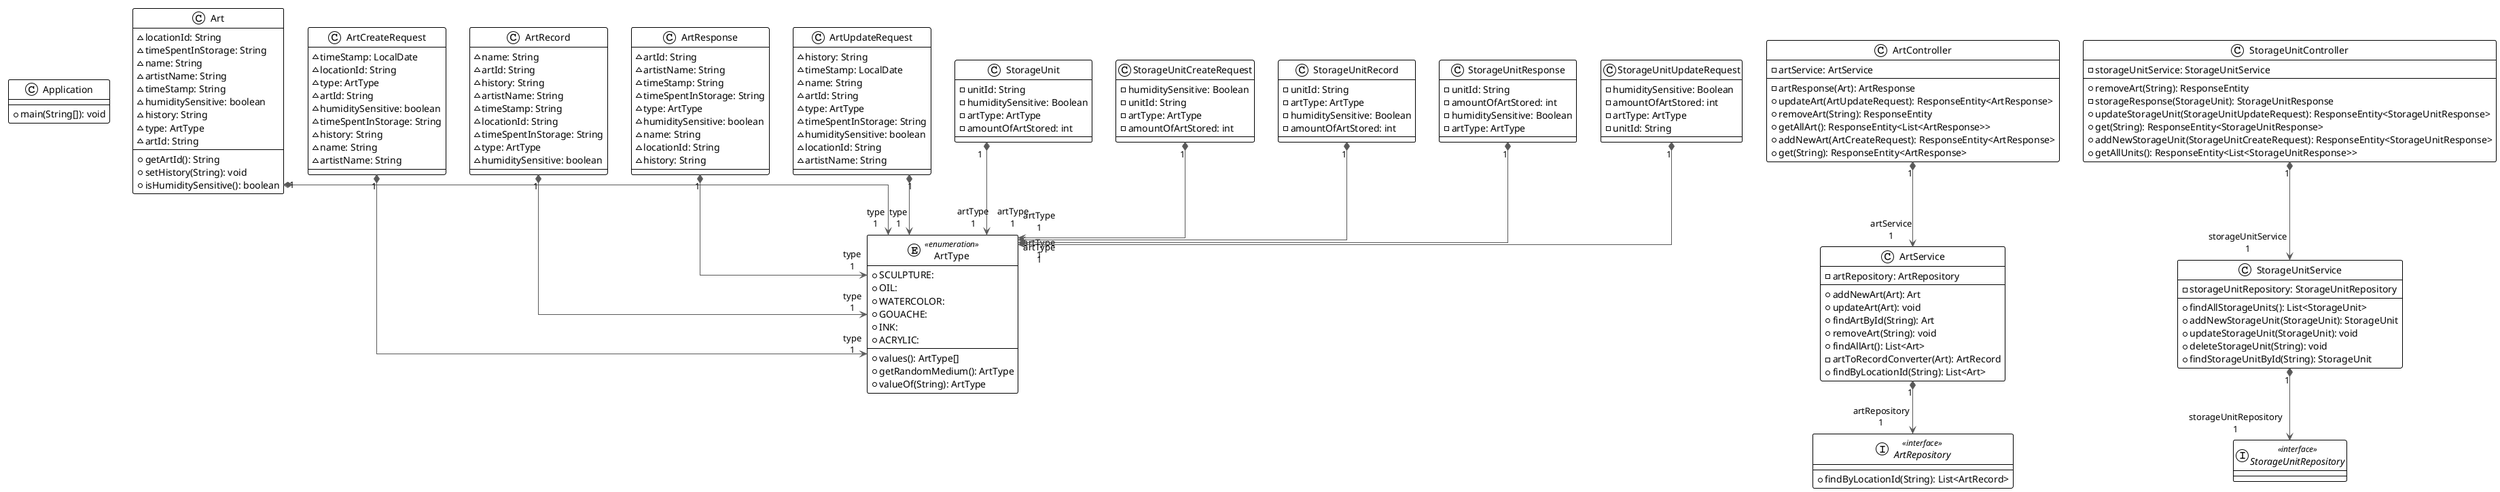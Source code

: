 @startuml

!theme plain
top to bottom direction
skinparam linetype ortho

class Application {
  + main(String[]): void
}
class Art {
  ~ locationId: String
  ~ timeSpentInStorage: String
  ~ name: String
  ~ artistName: String
  ~ timeStamp: String
  ~ humiditySensitive: boolean
  ~ history: String
  ~ type: ArtType
  ~ artId: String
  + getArtId(): String
  + setHistory(String): void
  + isHumiditySensitive(): boolean
}
class ArtController {
  - artService: ArtService
  - artResponse(Art): ArtResponse
  + updateArt(ArtUpdateRequest): ResponseEntity<ArtResponse>
  + removeArt(String): ResponseEntity
  + getAllArt(): ResponseEntity<List<ArtResponse>>
  + addNewArt(ArtCreateRequest): ResponseEntity<ArtResponse>
  + get(String): ResponseEntity<ArtResponse>
}
class ArtCreateRequest {
  ~ timeStamp: LocalDate
  ~ locationId: String
  ~ type: ArtType
  ~ artId: String
  ~ humiditySensitive: boolean
  ~ timeSpentInStorage: String
  ~ history: String
  ~ name: String
  ~ artistName: String
}
class ArtRecord {
  ~ name: String
  ~ artId: String
  ~ history: String
  ~ artistName: String
  ~ timeStamp: String
  ~ locationId: String
  ~ timeSpentInStorage: String
  ~ type: ArtType
  ~ humiditySensitive: boolean
}
interface ArtRepository << interface >> {
  + findByLocationId(String): List<ArtRecord>
}
class ArtResponse {
  ~ artId: String
  ~ artistName: String
  ~ timeStamp: String
  ~ timeSpentInStorage: String
  ~ type: ArtType
  ~ humiditySensitive: boolean
  ~ name: String
  ~ locationId: String
  ~ history: String
}
class ArtService {
  - artRepository: ArtRepository
  + addNewArt(Art): Art
  + updateArt(Art): void
  + findArtById(String): Art
  + removeArt(String): void
  + findAllArt(): List<Art>
  - artToRecordConverter(Art): ArtRecord
  + findByLocationId(String): List<Art>
}
enum ArtType << enumeration >> {
  + SCULPTURE:
  + OIL:
  + WATERCOLOR:
  + GOUACHE:
  + INK:
  + ACRYLIC:
  + values(): ArtType[]
  + getRandomMedium(): ArtType
  + valueOf(String): ArtType
}
class ArtUpdateRequest {
  ~ history: String
  ~ timeStamp: LocalDate
  ~ name: String
  ~ artId: String
  ~ type: ArtType
  ~ timeSpentInStorage: String
  ~ humiditySensitive: boolean
  ~ locationId: String
  ~ artistName: String
}
class StorageUnit {
  - unitId: String
  - humiditySensitive: Boolean
  - artType: ArtType
  - amountOfArtStored: int
}
class StorageUnitController {
  - storageUnitService: StorageUnitService
  + removeArt(String): ResponseEntity
  - storageResponse(StorageUnit): StorageUnitResponse
  + updateStorageUnit(StorageUnitUpdateRequest): ResponseEntity<StorageUnitResponse>
  + get(String): ResponseEntity<StorageUnitResponse>
  + addNewStorageUnit(StorageUnitCreateRequest): ResponseEntity<StorageUnitResponse>
  + getAllUnits(): ResponseEntity<List<StorageUnitResponse>>
}
class StorageUnitCreateRequest {
  - humiditySensitive: Boolean
  - unitId: String
  - artType: ArtType
  - amountOfArtStored: int
}
class StorageUnitRecord {
  - unitId: String
  - artType: ArtType
  - humiditySensitive: Boolean
  - amountOfArtStored: int
}
interface StorageUnitRepository << interface >>
class StorageUnitResponse {
  - unitId: String
  - amountOfArtStored: int
  - humiditySensitive: Boolean
  - artType: ArtType
}
class StorageUnitService {
  - storageUnitRepository: StorageUnitRepository
  + findAllStorageUnits(): List<StorageUnit>
  + addNewStorageUnit(StorageUnit): StorageUnit
  + updateStorageUnit(StorageUnit): void
  + deleteStorageUnit(String): void
  + findStorageUnitById(String): StorageUnit
}
class StorageUnitUpdateRequest {
  - humiditySensitive: Boolean
  - amountOfArtStored: int
  - artType: ArtType
  - unitId: String
}

Art                      "1" *-[#595959,plain]-> "type\n1" ArtType
ArtController            "1" *-[#595959,plain]-> "artService\n1" ArtService
ArtCreateRequest         "1" *-[#595959,plain]-> "type\n1" ArtType
ArtRecord                "1" *-[#595959,plain]-> "type\n1" ArtType
ArtResponse              "1" *-[#595959,plain]-> "type\n1" ArtType
ArtService               "1" *-[#595959,plain]-> "artRepository\n1" ArtRepository
ArtUpdateRequest         "1" *-[#595959,plain]-> "type\n1" ArtType
StorageUnit              "1" *-[#595959,plain]-> "artType\n1" ArtType
StorageUnitController    "1" *-[#595959,plain]-> "storageUnitService\n1" StorageUnitService
StorageUnitCreateRequest "1" *-[#595959,plain]-> "artType\n1" ArtType
StorageUnitRecord        "1" *-[#595959,plain]-> "artType\n1" ArtType
StorageUnitResponse      "1" *-[#595959,plain]-> "artType\n1" ArtType
StorageUnitService       "1" *-[#595959,plain]-> "storageUnitRepository\n1" StorageUnitRepository
StorageUnitUpdateRequest "1" *-[#595959,plain]-> "artType\n1" ArtType
@enduml